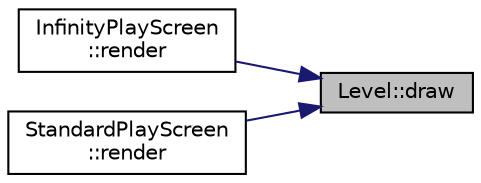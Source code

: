 digraph "Level::draw"
{
 // LATEX_PDF_SIZE
  edge [fontname="Helvetica",fontsize="10",labelfontname="Helvetica",labelfontsize="10"];
  node [fontname="Helvetica",fontsize="10",shape=record];
  rankdir="RL";
  Node1 [label="Level::draw",height=0.2,width=0.4,color="black", fillcolor="grey75", style="filled", fontcolor="black",tooltip=" "];
  Node1 -> Node2 [dir="back",color="midnightblue",fontsize="10",style="solid",fontname="Helvetica"];
  Node2 [label="InfinityPlayScreen\l::render",height=0.2,width=0.4,color="black", fillcolor="white", style="filled",URL="$class_infinity_play_screen.html#a1ee2919a78b6cc1668e7a4620d8e50fc",tooltip="Renders the screen onto the window."];
  Node1 -> Node3 [dir="back",color="midnightblue",fontsize="10",style="solid",fontname="Helvetica"];
  Node3 [label="StandardPlayScreen\l::render",height=0.2,width=0.4,color="black", fillcolor="white", style="filled",URL="$class_standard_play_screen.html#a06016665bb9dff53ab7477de1c9574aa",tooltip=" "];
}
